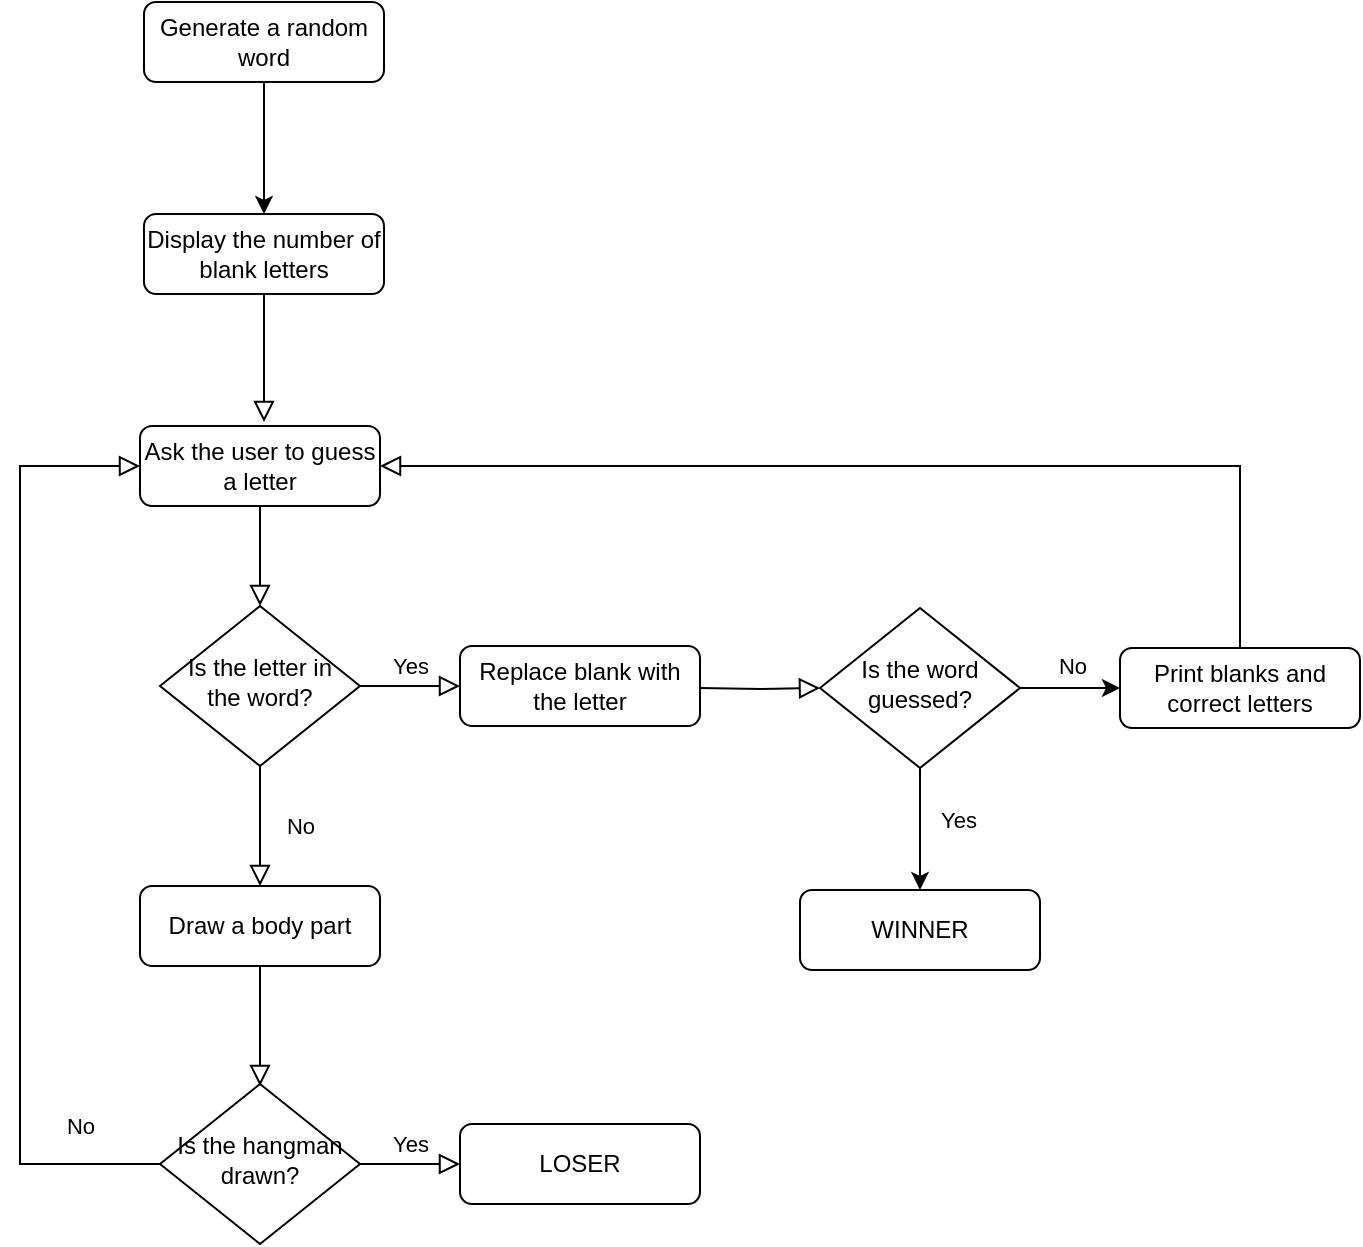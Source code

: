 <mxfile version="15.8.1" type="github">
  <diagram id="C5RBs43oDa-KdzZeNtuy" name="Page-1">
    <mxGraphModel dx="1031" dy="1996" grid="1" gridSize="10" guides="1" tooltips="1" connect="1" arrows="1" fold="1" page="1" pageScale="1" pageWidth="827" pageHeight="1169" math="0" shadow="0">
      <root>
        <mxCell id="WIyWlLk6GJQsqaUBKTNV-0" />
        <mxCell id="WIyWlLk6GJQsqaUBKTNV-1" parent="WIyWlLk6GJQsqaUBKTNV-0" />
        <mxCell id="WIyWlLk6GJQsqaUBKTNV-2" value="" style="rounded=0;html=1;jettySize=auto;orthogonalLoop=1;fontSize=11;endArrow=block;endFill=0;endSize=8;strokeWidth=1;shadow=0;labelBackgroundColor=none;edgeStyle=orthogonalEdgeStyle;" parent="WIyWlLk6GJQsqaUBKTNV-1" source="WIyWlLk6GJQsqaUBKTNV-3" target="WIyWlLk6GJQsqaUBKTNV-6" edge="1">
          <mxGeometry relative="1" as="geometry" />
        </mxCell>
        <mxCell id="WIyWlLk6GJQsqaUBKTNV-3" value="Ask the user to guess a letter" style="rounded=1;whiteSpace=wrap;html=1;fontSize=12;glass=0;strokeWidth=1;shadow=0;" parent="WIyWlLk6GJQsqaUBKTNV-1" vertex="1">
          <mxGeometry x="160" y="80" width="120" height="40" as="geometry" />
        </mxCell>
        <mxCell id="WIyWlLk6GJQsqaUBKTNV-4" value="No" style="rounded=0;html=1;jettySize=auto;orthogonalLoop=1;fontSize=11;endArrow=block;endFill=0;endSize=8;strokeWidth=1;shadow=0;labelBackgroundColor=none;edgeStyle=orthogonalEdgeStyle;entryX=0.5;entryY=0;entryDx=0;entryDy=0;" parent="WIyWlLk6GJQsqaUBKTNV-1" source="WIyWlLk6GJQsqaUBKTNV-6" target="NLBouzKvdOdI-7isCu1O-5" edge="1">
          <mxGeometry y="20" relative="1" as="geometry">
            <mxPoint as="offset" />
            <mxPoint x="220" y="300" as="targetPoint" />
          </mxGeometry>
        </mxCell>
        <mxCell id="WIyWlLk6GJQsqaUBKTNV-5" value="Yes" style="edgeStyle=orthogonalEdgeStyle;rounded=0;html=1;jettySize=auto;orthogonalLoop=1;fontSize=11;endArrow=block;endFill=0;endSize=8;strokeWidth=1;shadow=0;labelBackgroundColor=none;" parent="WIyWlLk6GJQsqaUBKTNV-1" source="WIyWlLk6GJQsqaUBKTNV-6" target="WIyWlLk6GJQsqaUBKTNV-7" edge="1">
          <mxGeometry y="10" relative="1" as="geometry">
            <mxPoint as="offset" />
          </mxGeometry>
        </mxCell>
        <mxCell id="WIyWlLk6GJQsqaUBKTNV-6" value="Is the letter in the word?" style="rhombus;whiteSpace=wrap;html=1;shadow=0;fontFamily=Helvetica;fontSize=12;align=center;strokeWidth=1;spacing=6;spacingTop=-4;" parent="WIyWlLk6GJQsqaUBKTNV-1" vertex="1">
          <mxGeometry x="170" y="170" width="100" height="80" as="geometry" />
        </mxCell>
        <mxCell id="WIyWlLk6GJQsqaUBKTNV-7" value="Replace blank with the letter" style="rounded=1;whiteSpace=wrap;html=1;fontSize=12;glass=0;strokeWidth=1;shadow=0;" parent="WIyWlLk6GJQsqaUBKTNV-1" vertex="1">
          <mxGeometry x="320" y="190" width="120" height="40" as="geometry" />
        </mxCell>
        <mxCell id="WIyWlLk6GJQsqaUBKTNV-8" value="No" style="rounded=0;html=1;jettySize=auto;orthogonalLoop=1;fontSize=11;endArrow=block;endFill=0;endSize=8;strokeWidth=1;shadow=0;labelBackgroundColor=none;edgeStyle=orthogonalEdgeStyle;exitX=0;exitY=0.5;exitDx=0;exitDy=0;entryX=0;entryY=0.5;entryDx=0;entryDy=0;" parent="WIyWlLk6GJQsqaUBKTNV-1" source="WIyWlLk6GJQsqaUBKTNV-10" target="WIyWlLk6GJQsqaUBKTNV-3" edge="1">
          <mxGeometry x="-0.833" y="-19" relative="1" as="geometry">
            <mxPoint as="offset" />
            <mxPoint x="110" y="250" as="targetPoint" />
            <Array as="points">
              <mxPoint x="100" y="449" />
              <mxPoint x="100" y="100" />
            </Array>
          </mxGeometry>
        </mxCell>
        <mxCell id="WIyWlLk6GJQsqaUBKTNV-9" value="Yes" style="edgeStyle=orthogonalEdgeStyle;rounded=0;html=1;jettySize=auto;orthogonalLoop=1;fontSize=11;endArrow=block;endFill=0;endSize=8;strokeWidth=1;shadow=0;labelBackgroundColor=none;" parent="WIyWlLk6GJQsqaUBKTNV-1" source="WIyWlLk6GJQsqaUBKTNV-10" target="WIyWlLk6GJQsqaUBKTNV-12" edge="1">
          <mxGeometry y="10" relative="1" as="geometry">
            <mxPoint as="offset" />
          </mxGeometry>
        </mxCell>
        <mxCell id="WIyWlLk6GJQsqaUBKTNV-10" value="Is the hangman drawn?" style="rhombus;whiteSpace=wrap;html=1;shadow=0;fontFamily=Helvetica;fontSize=12;align=center;strokeWidth=1;spacing=6;spacingTop=-4;" parent="WIyWlLk6GJQsqaUBKTNV-1" vertex="1">
          <mxGeometry x="170" y="409" width="100" height="80" as="geometry" />
        </mxCell>
        <mxCell id="WIyWlLk6GJQsqaUBKTNV-12" value="LOSER" style="rounded=1;whiteSpace=wrap;html=1;fontSize=12;glass=0;strokeWidth=1;shadow=0;" parent="WIyWlLk6GJQsqaUBKTNV-1" vertex="1">
          <mxGeometry x="320" y="429" width="120" height="40" as="geometry" />
        </mxCell>
        <mxCell id="NLBouzKvdOdI-7isCu1O-0" value="" style="rounded=0;html=1;jettySize=auto;orthogonalLoop=1;fontSize=11;endArrow=block;endFill=0;endSize=8;strokeWidth=1;shadow=0;labelBackgroundColor=none;edgeStyle=orthogonalEdgeStyle;" edge="1" parent="WIyWlLk6GJQsqaUBKTNV-1" source="NLBouzKvdOdI-7isCu1O-1">
          <mxGeometry relative="1" as="geometry">
            <mxPoint x="222" y="78" as="targetPoint" />
          </mxGeometry>
        </mxCell>
        <mxCell id="NLBouzKvdOdI-7isCu1O-15" value="" style="edgeStyle=orthogonalEdgeStyle;rounded=0;orthogonalLoop=1;jettySize=auto;html=1;" edge="1" parent="WIyWlLk6GJQsqaUBKTNV-1" source="NLBouzKvdOdI-7isCu1O-14" target="NLBouzKvdOdI-7isCu1O-1">
          <mxGeometry relative="1" as="geometry" />
        </mxCell>
        <mxCell id="NLBouzKvdOdI-7isCu1O-1" value="Display the number of blank letters" style="rounded=1;whiteSpace=wrap;html=1;fontSize=12;glass=0;strokeWidth=1;shadow=0;" vertex="1" parent="WIyWlLk6GJQsqaUBKTNV-1">
          <mxGeometry x="162" y="-26" width="120" height="40" as="geometry" />
        </mxCell>
        <mxCell id="NLBouzKvdOdI-7isCu1O-2" value="" style="edgeStyle=orthogonalEdgeStyle;rounded=0;html=1;jettySize=auto;orthogonalLoop=1;fontSize=11;endArrow=block;endFill=0;endSize=8;strokeWidth=1;shadow=0;labelBackgroundColor=none;entryX=0;entryY=0.5;entryDx=0;entryDy=0;" edge="1" parent="WIyWlLk6GJQsqaUBKTNV-1" target="NLBouzKvdOdI-7isCu1O-16">
          <mxGeometry y="10" relative="1" as="geometry">
            <mxPoint as="offset" />
            <mxPoint x="440" y="211" as="sourcePoint" />
            <mxPoint x="490" y="211" as="targetPoint" />
          </mxGeometry>
        </mxCell>
        <mxCell id="NLBouzKvdOdI-7isCu1O-3" value="Print blanks and correct letters" style="rounded=1;whiteSpace=wrap;html=1;fontSize=12;glass=0;strokeWidth=1;shadow=0;" vertex="1" parent="WIyWlLk6GJQsqaUBKTNV-1">
          <mxGeometry x="650" y="191" width="120" height="40" as="geometry" />
        </mxCell>
        <mxCell id="NLBouzKvdOdI-7isCu1O-4" value="" style="rounded=0;html=1;jettySize=auto;orthogonalLoop=1;fontSize=11;endArrow=block;endFill=0;endSize=8;strokeWidth=1;shadow=0;labelBackgroundColor=none;edgeStyle=orthogonalEdgeStyle;exitX=0.5;exitY=0;exitDx=0;exitDy=0;entryX=1;entryY=0.5;entryDx=0;entryDy=0;" edge="1" parent="WIyWlLk6GJQsqaUBKTNV-1" source="NLBouzKvdOdI-7isCu1O-3" target="WIyWlLk6GJQsqaUBKTNV-3">
          <mxGeometry relative="1" as="geometry">
            <mxPoint x="230" y="130" as="sourcePoint" />
            <mxPoint x="230" y="180" as="targetPoint" />
            <Array as="points">
              <mxPoint x="710" y="100" />
            </Array>
          </mxGeometry>
        </mxCell>
        <mxCell id="NLBouzKvdOdI-7isCu1O-5" value="Draw a body part" style="rounded=1;whiteSpace=wrap;html=1;fontSize=12;glass=0;strokeWidth=1;shadow=0;" vertex="1" parent="WIyWlLk6GJQsqaUBKTNV-1">
          <mxGeometry x="160" y="310" width="120" height="40" as="geometry" />
        </mxCell>
        <mxCell id="NLBouzKvdOdI-7isCu1O-7" value="" style="rounded=0;html=1;jettySize=auto;orthogonalLoop=1;fontSize=11;endArrow=block;endFill=0;endSize=8;strokeWidth=1;shadow=0;labelBackgroundColor=none;edgeStyle=orthogonalEdgeStyle;exitX=0.5;exitY=1;exitDx=0;exitDy=0;" edge="1" parent="WIyWlLk6GJQsqaUBKTNV-1" source="NLBouzKvdOdI-7isCu1O-5">
          <mxGeometry x="0.333" y="20" relative="1" as="geometry">
            <mxPoint as="offset" />
            <mxPoint x="220" y="359" as="sourcePoint" />
            <mxPoint x="220" y="410" as="targetPoint" />
          </mxGeometry>
        </mxCell>
        <mxCell id="NLBouzKvdOdI-7isCu1O-14" value="Generate a random word" style="rounded=1;whiteSpace=wrap;html=1;fontSize=12;glass=0;strokeWidth=1;shadow=0;" vertex="1" parent="WIyWlLk6GJQsqaUBKTNV-1">
          <mxGeometry x="162" y="-132" width="120" height="40" as="geometry" />
        </mxCell>
        <mxCell id="NLBouzKvdOdI-7isCu1O-17" value="" style="edgeStyle=orthogonalEdgeStyle;rounded=0;orthogonalLoop=1;jettySize=auto;html=1;" edge="1" parent="WIyWlLk6GJQsqaUBKTNV-1" source="NLBouzKvdOdI-7isCu1O-16" target="NLBouzKvdOdI-7isCu1O-3">
          <mxGeometry relative="1" as="geometry" />
        </mxCell>
        <mxCell id="NLBouzKvdOdI-7isCu1O-20" value="No" style="edgeLabel;html=1;align=center;verticalAlign=middle;resizable=0;points=[];" vertex="1" connectable="0" parent="NLBouzKvdOdI-7isCu1O-17">
          <mxGeometry x="0.016" y="-2" relative="1" as="geometry">
            <mxPoint y="-13" as="offset" />
          </mxGeometry>
        </mxCell>
        <mxCell id="NLBouzKvdOdI-7isCu1O-23" value="" style="edgeStyle=orthogonalEdgeStyle;rounded=0;orthogonalLoop=1;jettySize=auto;html=1;entryX=0.5;entryY=0;entryDx=0;entryDy=0;" edge="1" parent="WIyWlLk6GJQsqaUBKTNV-1" source="NLBouzKvdOdI-7isCu1O-16" target="NLBouzKvdOdI-7isCu1O-21">
          <mxGeometry relative="1" as="geometry">
            <mxPoint x="550" y="331" as="targetPoint" />
          </mxGeometry>
        </mxCell>
        <mxCell id="NLBouzKvdOdI-7isCu1O-27" value="Yes" style="edgeLabel;html=1;align=center;verticalAlign=middle;resizable=0;points=[];" vertex="1" connectable="0" parent="NLBouzKvdOdI-7isCu1O-23">
          <mxGeometry x="-0.152" y="-4" relative="1" as="geometry">
            <mxPoint x="23" as="offset" />
          </mxGeometry>
        </mxCell>
        <mxCell id="NLBouzKvdOdI-7isCu1O-16" value="Is the word guessed?" style="rhombus;whiteSpace=wrap;html=1;shadow=0;fontFamily=Helvetica;fontSize=12;align=center;strokeWidth=1;spacing=6;spacingTop=-4;" vertex="1" parent="WIyWlLk6GJQsqaUBKTNV-1">
          <mxGeometry x="500" y="171" width="100" height="80" as="geometry" />
        </mxCell>
        <mxCell id="NLBouzKvdOdI-7isCu1O-21" value="WINNER" style="rounded=1;whiteSpace=wrap;html=1;fontSize=12;glass=0;strokeWidth=1;shadow=0;" vertex="1" parent="WIyWlLk6GJQsqaUBKTNV-1">
          <mxGeometry x="490" y="312" width="120" height="40" as="geometry" />
        </mxCell>
      </root>
    </mxGraphModel>
  </diagram>
</mxfile>
